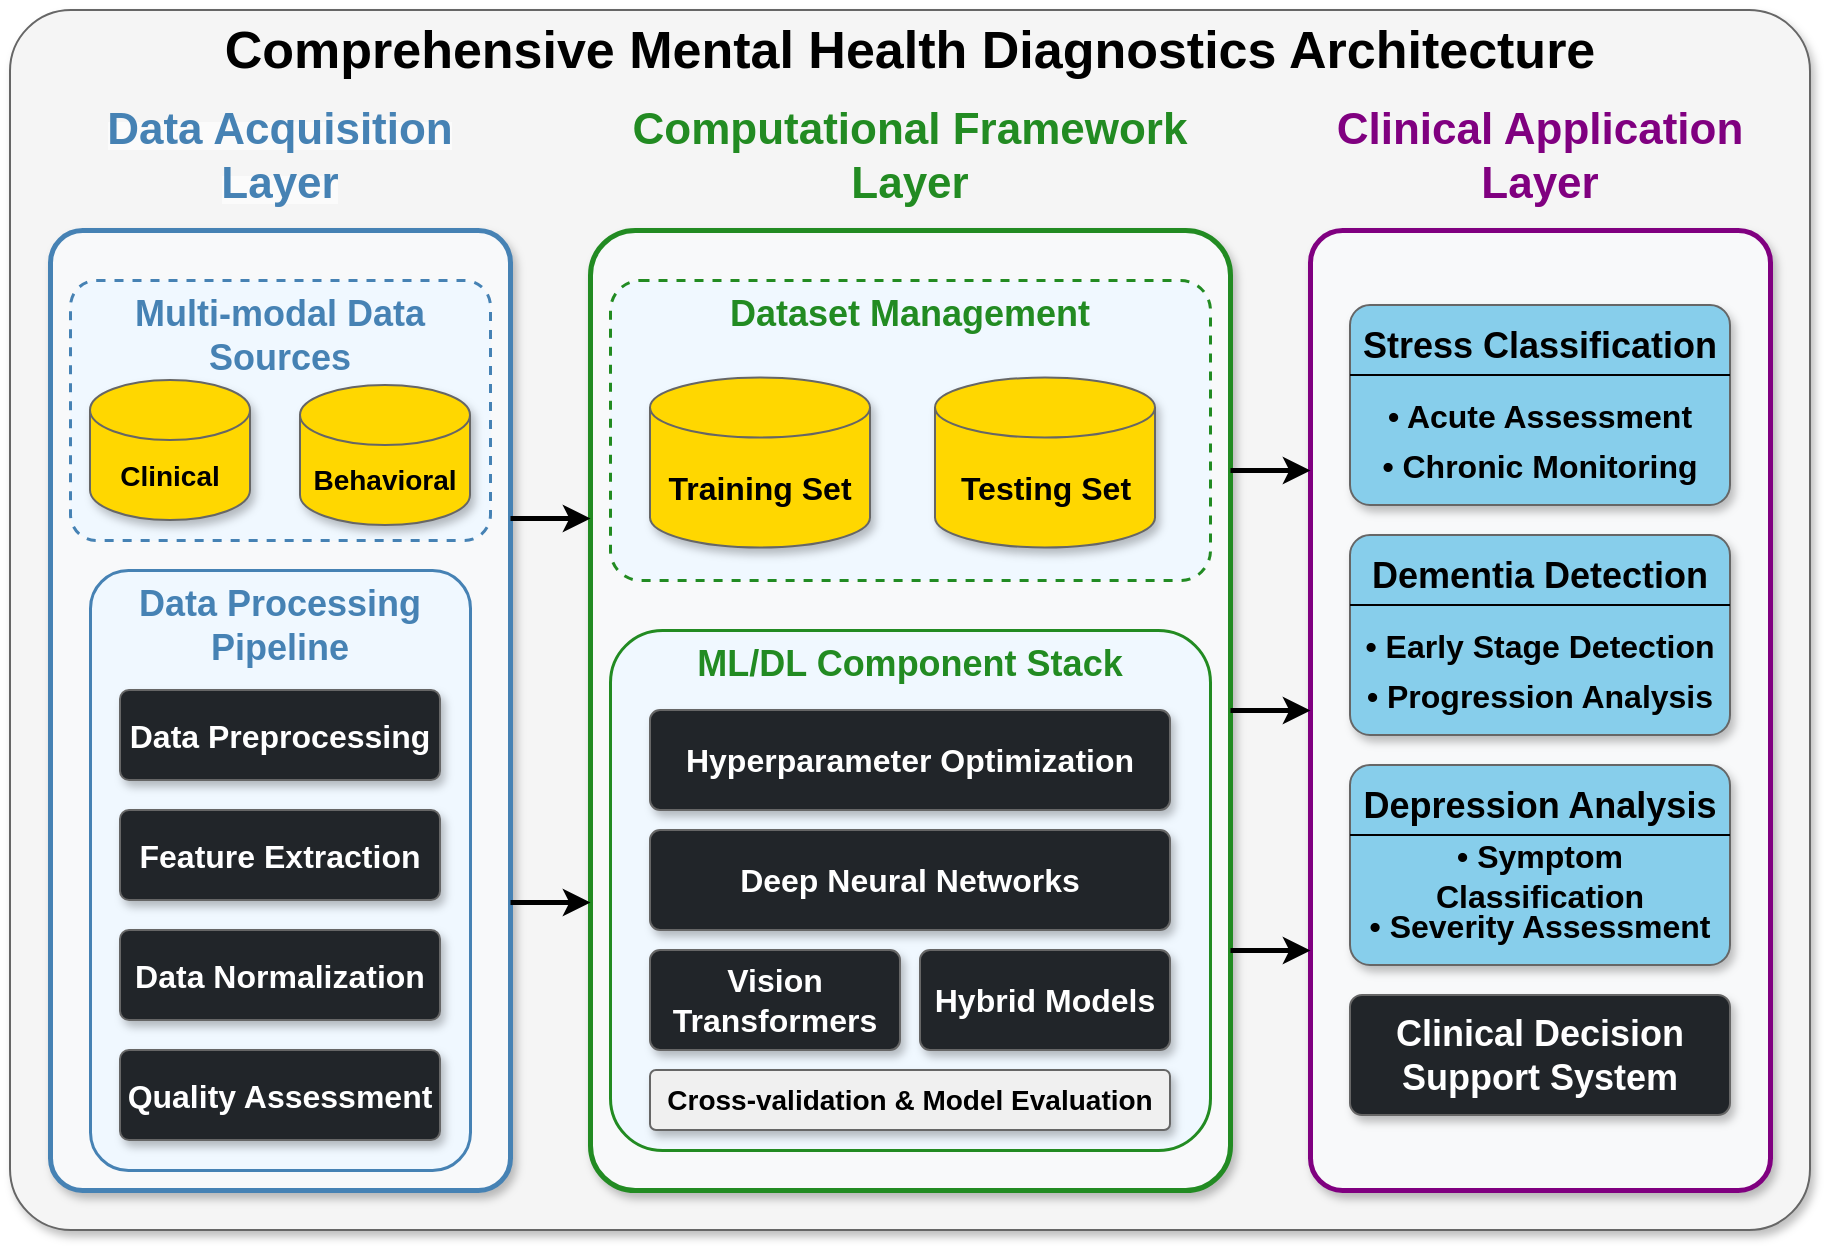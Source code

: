 <mxfile version="26.0.16">
  <diagram name="Mental Health Diagnostics Architecture" id="RGe07_Nx6WIBWxhMNZ9U">
    <mxGraphModel dx="691" dy="1535" grid="1" gridSize="10" guides="1" tooltips="1" connect="1" arrows="1" fold="1" page="1" pageScale="1" pageWidth="827" pageHeight="1169" math="0" shadow="0">
      <root>
        <mxCell id="0" />
        <mxCell id="1" parent="0" />
        <mxCell id="z-iSs9Tfkz1zE-1AyToB-1" value="&lt;span&gt;&lt;font style=&quot;font-size: 26px;&quot;&gt;Comprehensive Mental Health Diagnostics Architecture&lt;/font&gt;&lt;/span&gt;" style="rounded=1;whiteSpace=wrap;html=1;arcSize=5;fillColor=#f5f5f5;strokeColor=#666666;shadow=1;glass=0;labelPosition=center;verticalLabelPosition=middle;align=center;verticalAlign=top;spacing=15;spacingTop=-15;fontStyle=1" parent="1" vertex="1">
          <mxGeometry x="30" y="-30" width="900" height="610" as="geometry" />
        </mxCell>
        <mxCell id="z-iSs9Tfkz1zE-1AyToB-2" value="" style="rounded=1;whiteSpace=wrap;html=1;arcSize=7;fillColor=#f8f9fa;strokeColor=#4682B4;strokeWidth=2.5;shadow=1;glass=0;labelPosition=center;verticalLabelPosition=top;align=center;verticalAlign=bottom;spacing=15;spacingTop=-15;fontStyle=1" parent="1" vertex="1">
          <mxGeometry x="50" y="80" width="230" height="480" as="geometry" />
        </mxCell>
        <mxCell id="z-iSs9Tfkz1zE-1AyToB-3" value="&lt;span&gt;&lt;font color=&quot;#4682B4&quot; style=&quot;font-size: 18px;&quot;&gt;Multi-modal Data Sources&lt;/font&gt;&lt;/span&gt;" style="rounded=1;whiteSpace=wrap;html=1;arcSize=10;fillColor=#F0F8FF;strokeColor=#4682B4;strokeWidth=1.5;dashed=1;labelPosition=center;verticalLabelPosition=middle;align=center;verticalAlign=top;spacingTop=0;fontStyle=1" parent="1" vertex="1">
          <mxGeometry x="60" y="105" width="210" height="130" as="geometry" />
        </mxCell>
        <mxCell id="z-iSs9Tfkz1zE-1AyToB-4" value="&lt;span&gt;&lt;font style=&quot;font-size: 14px;&quot;&gt;Clinical&lt;/font&gt;&lt;/span&gt;" style="shape=cylinder3;whiteSpace=wrap;html=1;boundedLbl=1;backgroundOutline=1;size=15;fillColor=#FFD700;strokeColor=#666666;shadow=1;fontStyle=1" parent="1" vertex="1">
          <mxGeometry x="70" y="155" width="80" height="70" as="geometry" />
        </mxCell>
        <mxCell id="z-iSs9Tfkz1zE-1AyToB-5" value="&lt;span&gt;&lt;font style=&quot;font-size: 14px;&quot;&gt;Behavioral&lt;/font&gt;&lt;/span&gt;" style="shape=cylinder3;whiteSpace=wrap;html=1;boundedLbl=1;backgroundOutline=1;size=15;fillColor=#FFD700;strokeColor=#666666;shadow=1;fontStyle=1" parent="1" vertex="1">
          <mxGeometry x="175" y="157.5" width="85" height="70" as="geometry" />
        </mxCell>
        <mxCell id="z-iSs9Tfkz1zE-1AyToB-6" value="&lt;span&gt;&lt;font color=&quot;#4682B4&quot; style=&quot;font-size: 18px;&quot;&gt;Data Processing Pipeline&lt;/font&gt;&lt;/span&gt;" style="rounded=1;whiteSpace=wrap;html=1;arcSize=10;fillColor=#F0F8FF;strokeColor=#4682B4;strokeWidth=1.5;labelPosition=center;verticalLabelPosition=middle;align=center;verticalAlign=top;spacingTop=0;fontStyle=1" parent="1" vertex="1">
          <mxGeometry x="70" y="250" width="190" height="300" as="geometry" />
        </mxCell>
        <mxCell id="z-iSs9Tfkz1zE-1AyToB-7" value="&lt;span&gt;&lt;font color=&quot;white&quot; style=&quot;font-size: 16px;&quot;&gt;Data Preprocessing&lt;/font&gt;&lt;/span&gt;" style="rounded=1;whiteSpace=wrap;html=1;arcSize=10;fillColor=#212529;strokeColor=#666666;shadow=1;fontStyle=1" parent="1" vertex="1">
          <mxGeometry x="85" y="310" width="160" height="45" as="geometry" />
        </mxCell>
        <mxCell id="z-iSs9Tfkz1zE-1AyToB-8" value="&lt;span&gt;&lt;font color=&quot;white&quot; style=&quot;font-size: 16px;&quot;&gt;Feature Extraction&lt;/font&gt;&lt;/span&gt;" style="rounded=1;whiteSpace=wrap;html=1;arcSize=10;fillColor=#212529;strokeColor=#666666;shadow=1;fontStyle=1" parent="1" vertex="1">
          <mxGeometry x="85" y="370" width="160" height="45" as="geometry" />
        </mxCell>
        <mxCell id="z-iSs9Tfkz1zE-1AyToB-9" value="&lt;span&gt;&lt;font color=&quot;white&quot; style=&quot;font-size: 16px;&quot;&gt;Data Normalization&lt;/font&gt;&lt;/span&gt;" style="rounded=1;whiteSpace=wrap;html=1;arcSize=10;fillColor=#212529;strokeColor=#666666;shadow=1;fontStyle=1" parent="1" vertex="1">
          <mxGeometry x="85" y="430" width="160" height="45" as="geometry" />
        </mxCell>
        <mxCell id="z-iSs9Tfkz1zE-1AyToB-10" value="&lt;span&gt;&lt;font color=&quot;white&quot; style=&quot;font-size: 16px;&quot;&gt;Quality Assessment&lt;/font&gt;&lt;/span&gt;" style="rounded=1;whiteSpace=wrap;html=1;arcSize=10;fillColor=#212529;strokeColor=#666666;shadow=1;fontStyle=1" parent="1" vertex="1">
          <mxGeometry x="85" y="490" width="160" height="45" as="geometry" />
        </mxCell>
        <mxCell id="z-iSs9Tfkz1zE-1AyToB-11" value="" style="rounded=1;whiteSpace=wrap;html=1;arcSize=7;fillColor=#f8f9fa;strokeColor=#228B22;strokeWidth=2.5;shadow=1;glass=0;labelPosition=center;verticalLabelPosition=top;align=center;verticalAlign=bottom;spacing=15;spacingTop=-15;fontStyle=1" parent="1" vertex="1">
          <mxGeometry x="320" y="80" width="320" height="480" as="geometry" />
        </mxCell>
        <mxCell id="z-iSs9Tfkz1zE-1AyToB-12" value="&lt;span&gt;&lt;font color=&quot;#228B22&quot; style=&quot;font-size: 18px;&quot;&gt;Dataset Management&lt;/font&gt;&lt;/span&gt;" style="rounded=1;whiteSpace=wrap;html=1;arcSize=10;fillColor=#F0F8FF;strokeColor=#228B22;strokeWidth=1.5;dashed=1;labelPosition=center;verticalLabelPosition=middle;align=center;verticalAlign=top;spacingTop=0;fontStyle=1" parent="1" vertex="1">
          <mxGeometry x="330" y="105" width="300" height="150" as="geometry" />
        </mxCell>
        <mxCell id="z-iSs9Tfkz1zE-1AyToB-13" value="&lt;span&gt;&lt;font style=&quot;font-size: 16px;&quot;&gt;Training Set&lt;/font&gt;&lt;/span&gt;" style="shape=cylinder3;whiteSpace=wrap;html=1;boundedLbl=1;backgroundOutline=1;size=15;fillColor=#FFD700;strokeColor=#666666;shadow=1;fontStyle=1" parent="1" vertex="1">
          <mxGeometry x="350" y="153.75" width="110" height="85" as="geometry" />
        </mxCell>
        <mxCell id="z-iSs9Tfkz1zE-1AyToB-14" value="&lt;span&gt;&lt;font style=&quot;font-size: 16px;&quot;&gt;Testing Set&lt;/font&gt;&lt;/span&gt;" style="shape=cylinder3;whiteSpace=wrap;html=1;boundedLbl=1;backgroundOutline=1;size=15;fillColor=#FFD700;strokeColor=#666666;shadow=1;fontStyle=1" parent="1" vertex="1">
          <mxGeometry x="492.5" y="153.75" width="110" height="85" as="geometry" />
        </mxCell>
        <mxCell id="z-iSs9Tfkz1zE-1AyToB-15" value="&lt;span&gt;&lt;font color=&quot;#228B22&quot; style=&quot;font-size: 18px;&quot;&gt;ML/DL Component Stack&lt;/font&gt;&lt;/span&gt;" style="rounded=1;whiteSpace=wrap;html=1;arcSize=10;fillColor=#F0F8FF;strokeColor=#228B22;strokeWidth=1.5;labelPosition=center;verticalLabelPosition=middle;align=center;verticalAlign=top;spacingTop=0;fontStyle=1" parent="1" vertex="1">
          <mxGeometry x="330" y="280" width="300" height="260" as="geometry" />
        </mxCell>
        <mxCell id="z-iSs9Tfkz1zE-1AyToB-16" value="&lt;span&gt;&lt;font color=&quot;white&quot; style=&quot;font-size: 16px;&quot;&gt;Hyperparameter Optimization&lt;/font&gt;&lt;/span&gt;" style="rounded=1;whiteSpace=wrap;html=1;arcSize=10;fillColor=#212529;strokeColor=#666666;shadow=1;fontStyle=1" parent="1" vertex="1">
          <mxGeometry x="350" y="320" width="260" height="50" as="geometry" />
        </mxCell>
        <mxCell id="z-iSs9Tfkz1zE-1AyToB-17" value="&lt;span&gt;&lt;font color=&quot;white&quot; style=&quot;font-size: 16px;&quot;&gt;Deep Neural Networks&lt;/font&gt;&lt;/span&gt;" style="rounded=1;whiteSpace=wrap;html=1;arcSize=10;fillColor=#212529;strokeColor=#666666;shadow=1;fontStyle=1" parent="1" vertex="1">
          <mxGeometry x="350" y="380" width="260" height="50" as="geometry" />
        </mxCell>
        <mxCell id="z-iSs9Tfkz1zE-1AyToB-18" value="&lt;span&gt;&lt;font color=&quot;white&quot; style=&quot;font-size: 16px;&quot;&gt;Vision Transformers&lt;/font&gt;&lt;/span&gt;" style="rounded=1;whiteSpace=wrap;html=1;arcSize=10;fillColor=#212529;strokeColor=#666666;shadow=1;fontStyle=1" parent="1" vertex="1">
          <mxGeometry x="350" y="440" width="125" height="50" as="geometry" />
        </mxCell>
        <mxCell id="z-iSs9Tfkz1zE-1AyToB-19" value="&lt;span&gt;&lt;font color=&quot;white&quot; style=&quot;font-size: 16px;&quot;&gt;Hybrid Models&lt;/font&gt;&lt;/span&gt;" style="rounded=1;whiteSpace=wrap;html=1;arcSize=10;fillColor=#212529;strokeColor=#666666;shadow=1;fontStyle=1" parent="1" vertex="1">
          <mxGeometry x="485" y="440" width="125" height="50" as="geometry" />
        </mxCell>
        <mxCell id="z-iSs9Tfkz1zE-1AyToB-20" value="&lt;span&gt;&lt;font style=&quot;font-size: 14px;&quot;&gt;Cross-validation &amp;amp; Model Evaluation&lt;/font&gt;&lt;/span&gt;" style="rounded=1;whiteSpace=wrap;html=1;arcSize=10;fillColor=#f0f0f0;strokeColor=#666666;shadow=1;fontStyle=1" parent="1" vertex="1">
          <mxGeometry x="350" y="500" width="260" height="30" as="geometry" />
        </mxCell>
        <mxCell id="z-iSs9Tfkz1zE-1AyToB-21" value="" style="rounded=1;whiteSpace=wrap;html=1;arcSize=7;fillColor=#f8f9fa;strokeColor=#800080;strokeWidth=2.5;shadow=1;glass=0;labelPosition=center;verticalLabelPosition=top;align=center;verticalAlign=bottom;spacing=15;spacingTop=-15;fontStyle=1" parent="1" vertex="1">
          <mxGeometry x="680" y="80" width="230" height="480" as="geometry" />
        </mxCell>
        <mxCell id="z-iSs9Tfkz1zE-1AyToB-22" value="" style="rounded=1;whiteSpace=wrap;html=1;arcSize=10;fillColor=#87CEEB;strokeColor=#666666;shadow=1;fontStyle=1" parent="1" vertex="1">
          <mxGeometry x="700" y="117.5" width="190" height="100" as="geometry" />
        </mxCell>
        <mxCell id="z-iSs9Tfkz1zE-1AyToB-23" value="&lt;span&gt;&lt;font style=&quot;font-size: 18px;&quot;&gt;Stress Classification&lt;/font&gt;&lt;/span&gt;" style="text;html=1;strokeColor=none;fillColor=none;align=center;verticalAlign=middle;whiteSpace=wrap;rounded=0;fontStyle=1" parent="1" vertex="1">
          <mxGeometry x="700" y="127.5" width="190" height="20" as="geometry" />
        </mxCell>
        <mxCell id="z-iSs9Tfkz1zE-1AyToB-24" value="" style="endArrow=none;html=1;rounded=0;entryX=1;entryY=0.35;entryDx=0;entryDy=0;entryPerimeter=0;exitX=0;exitY=0.35;exitDx=0;exitDy=0;exitPerimeter=0;fontStyle=1" parent="1" source="z-iSs9Tfkz1zE-1AyToB-22" target="z-iSs9Tfkz1zE-1AyToB-22" edge="1">
          <mxGeometry width="50" height="50" relative="1" as="geometry">
            <mxPoint x="710" y="167.5" as="sourcePoint" />
            <mxPoint x="760" y="117.5" as="targetPoint" />
          </mxGeometry>
        </mxCell>
        <mxCell id="z-iSs9Tfkz1zE-1AyToB-25" value="&lt;span&gt;&lt;font style=&quot;font-size: 16px;&quot;&gt;• Acute Assessment&lt;/font&gt;&lt;/span&gt;" style="text;html=1;strokeColor=none;fillColor=none;align=center;verticalAlign=middle;whiteSpace=wrap;rounded=0;fontStyle=1" parent="1" vertex="1">
          <mxGeometry x="700" y="157.5" width="190" height="30" as="geometry" />
        </mxCell>
        <mxCell id="z-iSs9Tfkz1zE-1AyToB-26" value="&lt;span&gt;&lt;font style=&quot;font-size: 16px;&quot;&gt;• Chronic Monitoring&lt;/font&gt;&lt;/span&gt;" style="text;html=1;strokeColor=none;fillColor=none;align=center;verticalAlign=middle;whiteSpace=wrap;rounded=0;fontStyle=1" parent="1" vertex="1">
          <mxGeometry x="700" y="182.5" width="190" height="30" as="geometry" />
        </mxCell>
        <mxCell id="z-iSs9Tfkz1zE-1AyToB-27" value="" style="rounded=1;whiteSpace=wrap;html=1;arcSize=10;fillColor=#87CEEB;strokeColor=#666666;shadow=1;fontStyle=1" parent="1" vertex="1">
          <mxGeometry x="700" y="232.5" width="190" height="100" as="geometry" />
        </mxCell>
        <mxCell id="z-iSs9Tfkz1zE-1AyToB-28" value="&lt;span&gt;&lt;font style=&quot;font-size: 18px;&quot;&gt;Dementia Detection&lt;/font&gt;&lt;/span&gt;" style="text;html=1;strokeColor=none;fillColor=none;align=center;verticalAlign=middle;whiteSpace=wrap;rounded=0;fontStyle=1" parent="1" vertex="1">
          <mxGeometry x="700" y="242.5" width="190" height="20" as="geometry" />
        </mxCell>
        <mxCell id="z-iSs9Tfkz1zE-1AyToB-29" value="" style="endArrow=none;html=1;rounded=0;entryX=1;entryY=0.35;entryDx=0;entryDy=0;entryPerimeter=0;exitX=0;exitY=0.35;exitDx=0;exitDy=0;exitPerimeter=0;fontStyle=1" parent="1" source="z-iSs9Tfkz1zE-1AyToB-27" target="z-iSs9Tfkz1zE-1AyToB-27" edge="1">
          <mxGeometry width="50" height="50" relative="1" as="geometry">
            <mxPoint x="710" y="282.5" as="sourcePoint" />
            <mxPoint x="760" y="232.5" as="targetPoint" />
          </mxGeometry>
        </mxCell>
        <mxCell id="z-iSs9Tfkz1zE-1AyToB-30" value="&lt;span&gt;&lt;font style=&quot;font-size: 16px;&quot;&gt;• Early Stage Detection&lt;/font&gt;&lt;/span&gt;" style="text;html=1;strokeColor=none;fillColor=none;align=center;verticalAlign=middle;whiteSpace=wrap;rounded=0;fontStyle=1" parent="1" vertex="1">
          <mxGeometry x="700" y="272.5" width="190" height="30" as="geometry" />
        </mxCell>
        <mxCell id="z-iSs9Tfkz1zE-1AyToB-31" value="&lt;span&gt;&lt;font style=&quot;font-size: 16px;&quot;&gt;• Progression Analysis&lt;/font&gt;&lt;/span&gt;" style="text;html=1;strokeColor=none;fillColor=none;align=center;verticalAlign=middle;whiteSpace=wrap;rounded=0;fontStyle=1" parent="1" vertex="1">
          <mxGeometry x="700" y="297.5" width="190" height="30" as="geometry" />
        </mxCell>
        <mxCell id="z-iSs9Tfkz1zE-1AyToB-32" value="" style="rounded=1;whiteSpace=wrap;html=1;arcSize=10;fillColor=#87CEEB;strokeColor=#666666;shadow=1;fontStyle=1" parent="1" vertex="1">
          <mxGeometry x="700" y="347.5" width="190" height="100" as="geometry" />
        </mxCell>
        <mxCell id="z-iSs9Tfkz1zE-1AyToB-33" value="&lt;span&gt;&lt;font style=&quot;font-size: 18px;&quot;&gt;Depression Analysis&lt;/font&gt;&lt;/span&gt;" style="text;html=1;strokeColor=none;fillColor=none;align=center;verticalAlign=middle;whiteSpace=wrap;rounded=0;fontStyle=1" parent="1" vertex="1">
          <mxGeometry x="700" y="357.5" width="190" height="20" as="geometry" />
        </mxCell>
        <mxCell id="z-iSs9Tfkz1zE-1AyToB-34" value="" style="endArrow=none;html=1;rounded=0;entryX=1;entryY=0.35;entryDx=0;entryDy=0;entryPerimeter=0;exitX=0;exitY=0.35;exitDx=0;exitDy=0;exitPerimeter=0;fontStyle=1" parent="1" source="z-iSs9Tfkz1zE-1AyToB-32" target="z-iSs9Tfkz1zE-1AyToB-32" edge="1">
          <mxGeometry width="50" height="50" relative="1" as="geometry">
            <mxPoint x="710" y="397.5" as="sourcePoint" />
            <mxPoint x="760" y="347.5" as="targetPoint" />
          </mxGeometry>
        </mxCell>
        <mxCell id="z-iSs9Tfkz1zE-1AyToB-35" value="&lt;span&gt;&lt;font style=&quot;font-size: 16px;&quot;&gt;• Symptom Classification&lt;/font&gt;&lt;/span&gt;" style="text;html=1;strokeColor=none;fillColor=none;align=center;verticalAlign=middle;whiteSpace=wrap;rounded=0;fontStyle=1" parent="1" vertex="1">
          <mxGeometry x="700" y="387.5" width="190" height="30" as="geometry" />
        </mxCell>
        <mxCell id="z-iSs9Tfkz1zE-1AyToB-36" value="&lt;span&gt;&lt;font style=&quot;font-size: 16px;&quot;&gt;• Severity Assessment&lt;/font&gt;&lt;/span&gt;" style="text;html=1;strokeColor=none;fillColor=none;align=center;verticalAlign=middle;whiteSpace=wrap;rounded=0;fontStyle=1" parent="1" vertex="1">
          <mxGeometry x="700" y="412.5" width="190" height="30" as="geometry" />
        </mxCell>
        <mxCell id="z-iSs9Tfkz1zE-1AyToB-37" value="&lt;span&gt;&lt;font color=&quot;white&quot; style=&quot;font-size: 18px;&quot;&gt;Clinical Decision&lt;br&gt;Support System&lt;/font&gt;&lt;/span&gt;" style="rounded=1;whiteSpace=wrap;html=1;arcSize=10;fillColor=#212529;strokeColor=#666666;shadow=1;fontStyle=1" parent="1" vertex="1">
          <mxGeometry x="700" y="462.5" width="190" height="60" as="geometry" />
        </mxCell>
        <mxCell id="z-iSs9Tfkz1zE-1AyToB-38" value="" style="endArrow=classic;html=1;rounded=0;strokeWidth=2.5;exitX=1;exitY=0.3;exitDx=0;exitDy=0;entryX=0;entryY=0.3;entryDx=0;entryDy=0;fontStyle=1" parent="1" source="z-iSs9Tfkz1zE-1AyToB-2" target="z-iSs9Tfkz1zE-1AyToB-11" edge="1">
          <mxGeometry width="50" height="50" relative="1" as="geometry">
            <mxPoint x="290" y="190" as="sourcePoint" />
            <mxPoint x="340" y="140" as="targetPoint" />
          </mxGeometry>
        </mxCell>
        <mxCell id="z-iSs9Tfkz1zE-1AyToB-39" value="" style="endArrow=classic;html=1;rounded=0;strokeWidth=2.5;exitX=1;exitY=0.7;exitDx=0;exitDy=0;entryX=0;entryY=0.7;entryDx=0;entryDy=0;fontStyle=1" parent="1" source="z-iSs9Tfkz1zE-1AyToB-2" target="z-iSs9Tfkz1zE-1AyToB-11" edge="1">
          <mxGeometry width="50" height="50" relative="1" as="geometry">
            <mxPoint x="290" y="400" as="sourcePoint" />
            <mxPoint x="340" y="350" as="targetPoint" />
          </mxGeometry>
        </mxCell>
        <mxCell id="z-iSs9Tfkz1zE-1AyToB-40" value="" style="endArrow=classic;html=1;rounded=0;strokeWidth=2.5;exitX=1;exitY=0.25;exitDx=0;exitDy=0;entryX=0;entryY=0.25;entryDx=0;entryDy=0;fontStyle=1" parent="1" source="z-iSs9Tfkz1zE-1AyToB-11" target="z-iSs9Tfkz1zE-1AyToB-21" edge="1">
          <mxGeometry width="50" height="50" relative="1" as="geometry">
            <mxPoint x="650" y="190" as="sourcePoint" />
            <mxPoint x="700" y="140" as="targetPoint" />
          </mxGeometry>
        </mxCell>
        <mxCell id="z-iSs9Tfkz1zE-1AyToB-41" value="" style="endArrow=classic;html=1;rounded=0;strokeWidth=2.5;exitX=1;exitY=0.5;exitDx=0;exitDy=0;entryX=0;entryY=0.5;entryDx=0;entryDy=0;fontStyle=1" parent="1" source="z-iSs9Tfkz1zE-1AyToB-11" target="z-iSs9Tfkz1zE-1AyToB-21" edge="1">
          <mxGeometry width="50" height="50" relative="1" as="geometry">
            <mxPoint x="650" y="320" as="sourcePoint" />
            <mxPoint x="700" y="270" as="targetPoint" />
          </mxGeometry>
        </mxCell>
        <mxCell id="z-iSs9Tfkz1zE-1AyToB-42" value="" style="endArrow=classic;html=1;rounded=0;strokeWidth=2.5;exitX=1;exitY=0.75;exitDx=0;exitDy=0;entryX=0;entryY=0.75;entryDx=0;entryDy=0;fontStyle=1" parent="1" source="z-iSs9Tfkz1zE-1AyToB-11" target="z-iSs9Tfkz1zE-1AyToB-21" edge="1">
          <mxGeometry width="50" height="50" relative="1" as="geometry">
            <mxPoint x="650" y="450" as="sourcePoint" />
            <mxPoint x="700" y="400" as="targetPoint" />
          </mxGeometry>
        </mxCell>
        <mxCell id="z-iSs9Tfkz1zE-1AyToB-49" value="&lt;span style=&quot;forced-color-adjust: none; color: rgb(0, 0, 0); font-family: Helvetica; font-size: 12px; font-style: normal; font-variant-ligatures: normal; font-variant-caps: normal; letter-spacing: normal; orphans: 2; text-align: center; text-indent: 0px; text-transform: none; widows: 2; word-spacing: 0px; -webkit-text-stroke-width: 0px; white-space: normal; background-color: rgb(251, 251, 251); text-decoration-thickness: initial; text-decoration-style: initial; text-decoration-color: initial;&quot;&gt;&lt;font color=&quot;#4682B4&quot; style=&quot;forced-color-adjust: none; font-size: 22px;&quot;&gt;Data Acquisition Layer&lt;/font&gt;&lt;/span&gt;" style="text;html=1;align=center;verticalAlign=middle;whiteSpace=wrap;rounded=0;fontStyle=1" parent="1" vertex="1">
          <mxGeometry x="50" y="12.5" width="230" height="60" as="geometry" />
        </mxCell>
        <mxCell id="z-iSs9Tfkz1zE-1AyToB-51" value="&lt;span&gt;&lt;font style=&quot;font-size: 22px; color: light-dark(rgb(34, 139, 34), rgb(79, 169, 79));&quot;&gt;Computational Framework Layer&lt;/font&gt;&lt;/span&gt;" style="text;html=1;align=center;verticalAlign=middle;whiteSpace=wrap;rounded=0;fontStyle=1" parent="1" vertex="1">
          <mxGeometry x="320" y="12.5" width="320" height="60" as="geometry" />
        </mxCell>
        <mxCell id="z-iSs9Tfkz1zE-1AyToB-53" value="&lt;span&gt;&lt;font style=&quot;font-size: 22px; color: light-dark(rgb(128, 0, 128), rgb(255, 174, 255));&quot;&gt;Clinical Application Layer&lt;/font&gt;&lt;/span&gt;" style="text;html=1;align=center;verticalAlign=middle;whiteSpace=wrap;rounded=0;fontStyle=1" parent="1" vertex="1">
          <mxGeometry x="680" y="12.5" width="230" height="60" as="geometry" />
        </mxCell>
      </root>
    </mxGraphModel>
  </diagram>
</mxfile>
